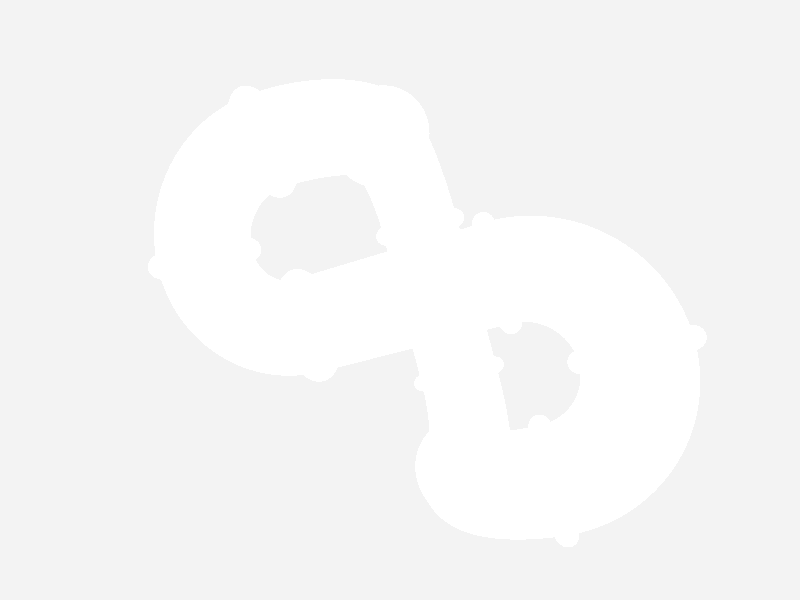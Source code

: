 #include "colors.inc"

camera {
    location <0, 0, -3>
    look_at <0, 0, 0>
}

background { color rgb <0.9, 0.9, 0.9> }
light_source {
    <-100, 100, -30>
    color White
}

#declare Segment = union {
    cylinder {
        <0, -0.5, 0>,
        <0, 0.5, 0>,
        0.25
    }

    torus {
        0.25, 0.05
        translate -0.5 * y
    }

    torus {
        0.25, 0.05
        translate 0.5 * y
    }
}

#declare Corner = union {
    intersection {
        torus {
            0.5, 0.25
            rotate 90 * x
            translate < 0.5, -0.5, 0 >
        }

        box { < -0.5, -0.5, -0.5> <0.5, 0.5, 0.5> }
    }

    torus {
        0.25, 0.05
        translate -0.5 * y
    }

    torus {
        0.25, 0.05
        rotate 90 * z
        translate 0.5 * x
    }
}

// Faces:
// Bottom = 1
// Top = 2
// Left = 3
// Right = 4
// Near = 5
// Far = 6

#declare Connect_12 = object {
    Segment
}

#declare Connect_13 = object {
    Corner
    rotate 180 * y
}

#declare Connect_14 = object {
    Corner
}

#declare Connect_15 = object {
    Corner
    rotate 90 * y
}

#declare Connect_16 = object {
    Corner
    rotate 270 * y
}

#declare Connect_21 = object {
    Segment
}

#declare Connect_23 = object {
    Corner
    rotate 180 * z
}

#declare Connect_24 = object {
    Corner
    rotate 90 * z
}

#declare Connect_25 = object {
    Corner
    rotate 90 * z
    rotate 90 * y
}

#declare Connect_26 = object {
    Corner
    rotate 90 * z
    rotate 270 * y
}

#declare Connect_31 = object {
    Connect_13
}

#declare Connect_32 = object {
    Connect_23
}

#declare Connect_34 = object {
    Segment
    rotate 90 * z
}

#declare Connect_35 = object {
    Corner
    rotate 270 * z
    rotate 90 * x
}

#declare Connect_36 = object {
    Corner
    rotate 270 * z
    rotate 270 * x
}

#declare Connect_41 = object {
    Connect_14
}

#declare Connect_42 = object {
    Connect_24
}

#declare Connect_43 = object {
    Connect_34
}

#declare Connect_45 = object {
    Corner
    rotate 90 * x
}

#declare Connect_46 = object {
    Corner
    rotate 270 * x
}

#declare Connect_51 = object {
    Connect_15
}

#declare Connect_52 = object {
    Connect_25
}

#declare Connect_53 = object {
    Connect_35
}

#declare Connect_54 = object {
    Connect_45
}

#declare Connect_56 = object {
    Segment
    rotate 90 * x
}

#declare Connect_61 = object {
    Connect_16
}

#declare Connect_62 = object {
    Connect_26
}

#declare Connect_63 = object {
    Connect_36
}

#declare Connect_64 = object {
    Connect_46
}

#declare Connect_65 = object {
    Connect_56
}

union {
    object { Connect_34 }
    object { Connect_31 translate <1, 0, 0> }
    object { Connect_23 translate <1, -1, 0> }
    object { Connect_46 translate <0, -1, 0> }
    object { Connect_52 translate <0, -1, 1> }
    object { Connect_12 translate <0, 0, 1> }
    object { Connect_15 translate <0, 1, 1> }
    object { Connect_63 translate <0, 1, 0> }
    object { Connect_41 translate <-1, 1, 0> }
    object { Connect_24 translate <-1, 0, 0> }

    texture {
        pigment { color White }
    }
    finish {
        ambient 0.1
        diffuse 0.7
        crand 0.01
        reflection { 0.01, 0.05 }
        specular 1
        metallic
    }

    rotate 15 * z
    rotate 15 * y
}
